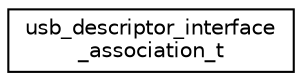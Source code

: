 digraph "Graphical Class Hierarchy"
{
 // LATEX_PDF_SIZE
  edge [fontname="Helvetica",fontsize="10",labelfontname="Helvetica",labelfontsize="10"];
  node [fontname="Helvetica",fontsize="10",shape=record];
  rankdir="LR";
  Node0 [label="usb_descriptor_interface\l_association_t",height=0.2,width=0.4,color="black", fillcolor="white", style="filled",URL="$structusb__descriptor__interface__association__t.html",tooltip="USB interface association descriptor (Interface Association Descriptors table 9-Z)"];
}
